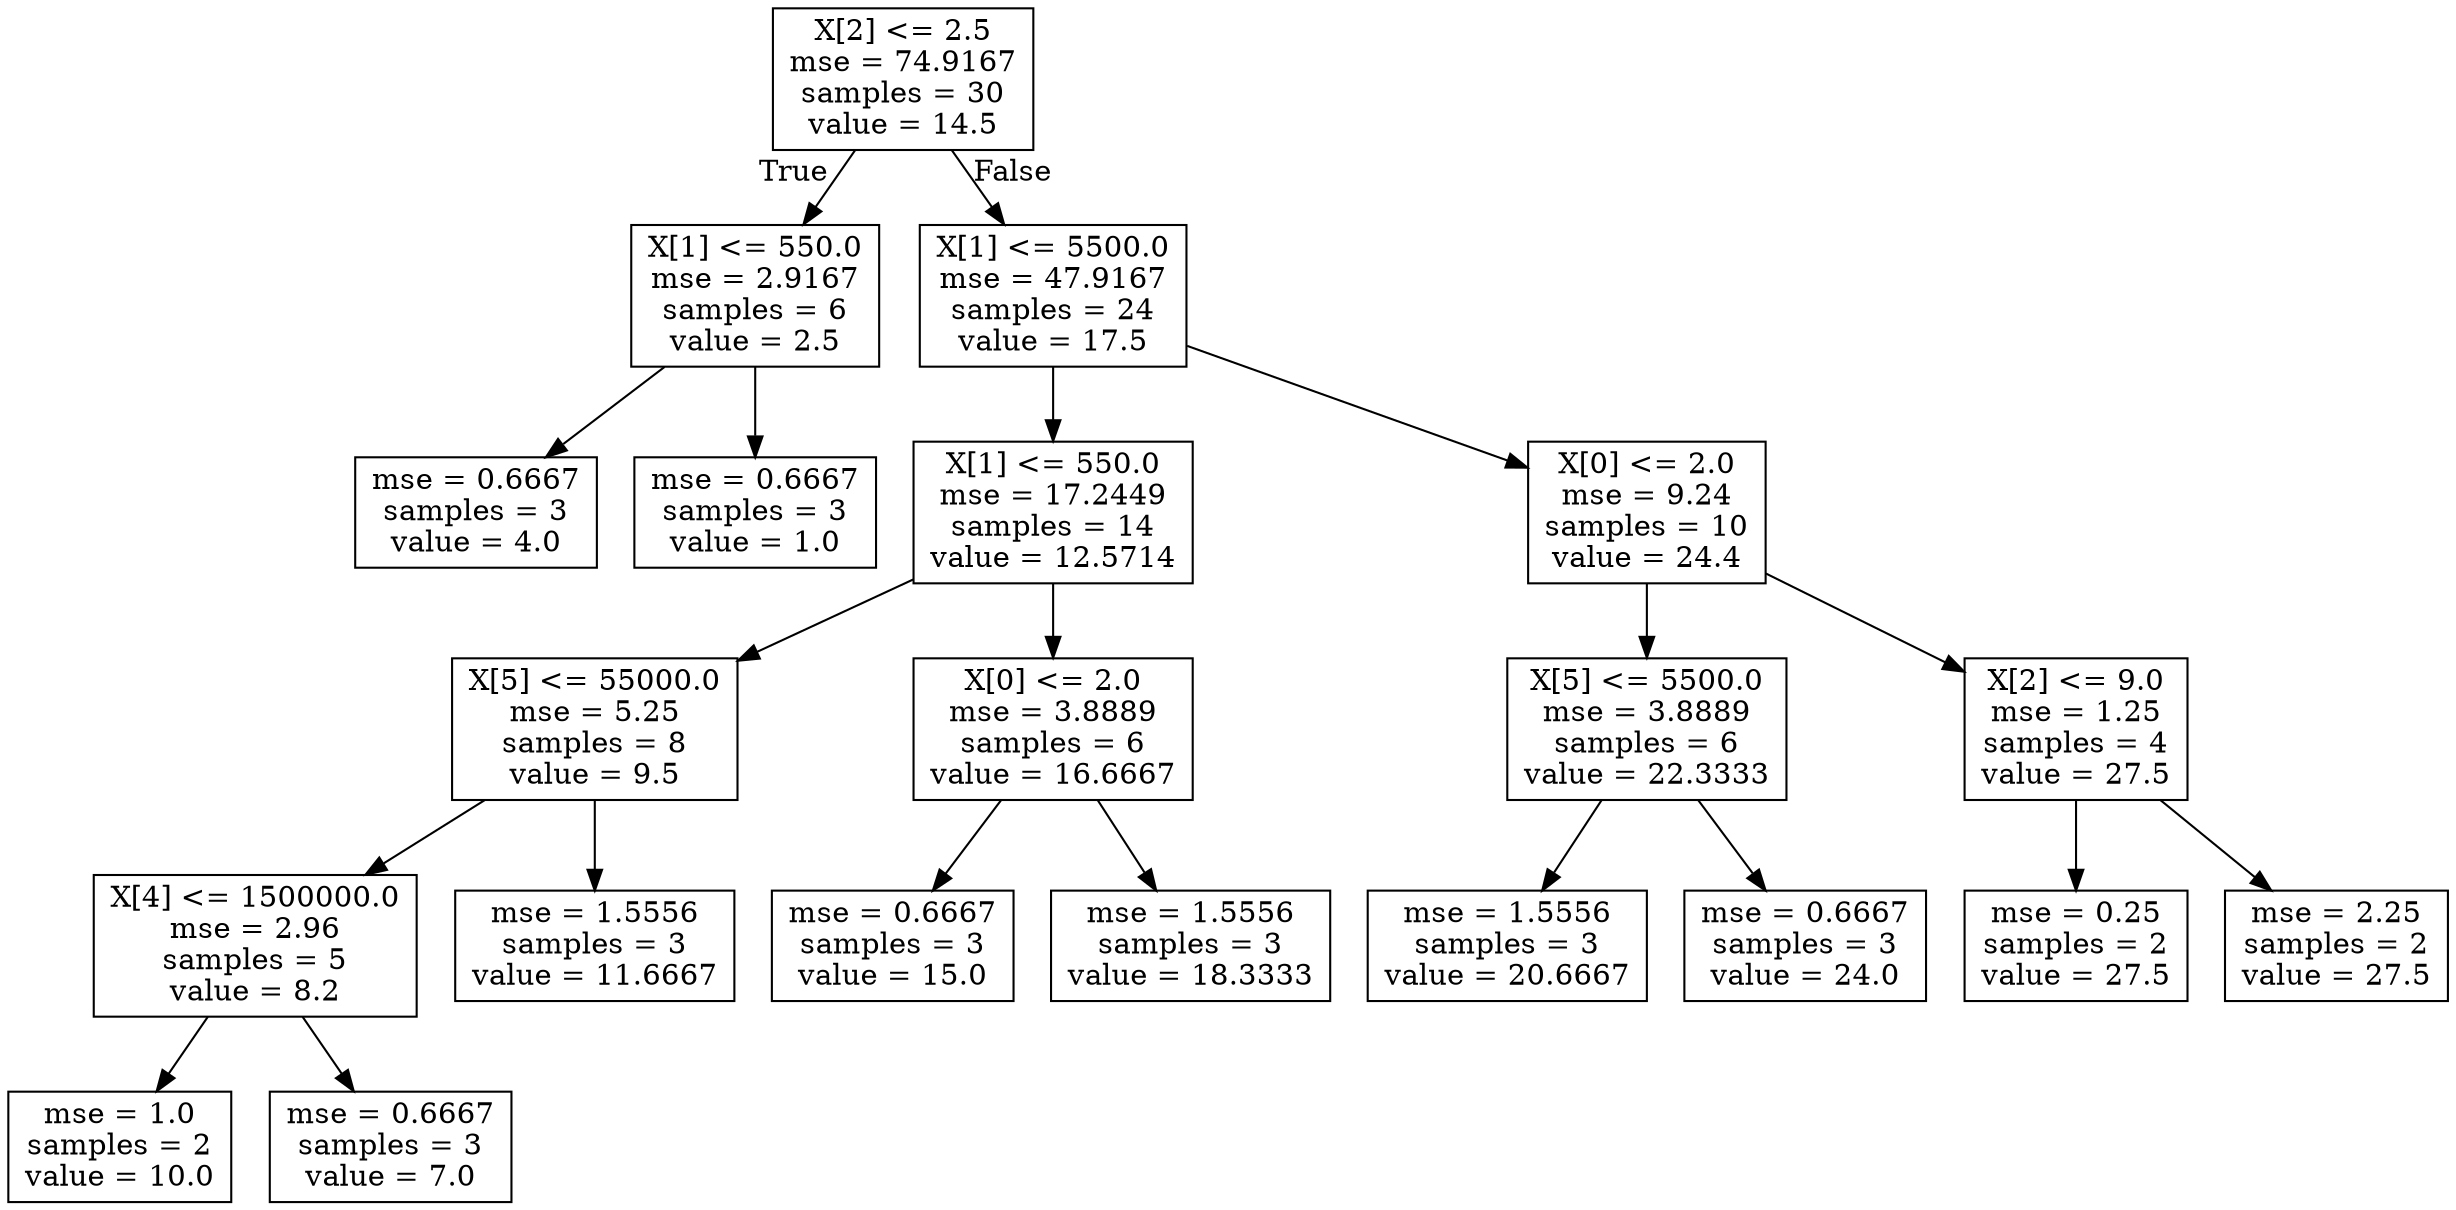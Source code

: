 digraph Tree {
node [shape=box] ;
0 [label="X[2] <= 2.5\nmse = 74.9167\nsamples = 30\nvalue = 14.5"] ;
1 [label="X[1] <= 550.0\nmse = 2.9167\nsamples = 6\nvalue = 2.5"] ;
0 -> 1 [labeldistance=2.5, labelangle=45, headlabel="True"] ;
2 [label="mse = 0.6667\nsamples = 3\nvalue = 4.0"] ;
1 -> 2 ;
3 [label="mse = 0.6667\nsamples = 3\nvalue = 1.0"] ;
1 -> 3 ;
4 [label="X[1] <= 5500.0\nmse = 47.9167\nsamples = 24\nvalue = 17.5"] ;
0 -> 4 [labeldistance=2.5, labelangle=-45, headlabel="False"] ;
5 [label="X[1] <= 550.0\nmse = 17.2449\nsamples = 14\nvalue = 12.5714"] ;
4 -> 5 ;
6 [label="X[5] <= 55000.0\nmse = 5.25\nsamples = 8\nvalue = 9.5"] ;
5 -> 6 ;
7 [label="X[4] <= 1500000.0\nmse = 2.96\nsamples = 5\nvalue = 8.2"] ;
6 -> 7 ;
8 [label="mse = 1.0\nsamples = 2\nvalue = 10.0"] ;
7 -> 8 ;
9 [label="mse = 0.6667\nsamples = 3\nvalue = 7.0"] ;
7 -> 9 ;
10 [label="mse = 1.5556\nsamples = 3\nvalue = 11.6667"] ;
6 -> 10 ;
11 [label="X[0] <= 2.0\nmse = 3.8889\nsamples = 6\nvalue = 16.6667"] ;
5 -> 11 ;
12 [label="mse = 0.6667\nsamples = 3\nvalue = 15.0"] ;
11 -> 12 ;
13 [label="mse = 1.5556\nsamples = 3\nvalue = 18.3333"] ;
11 -> 13 ;
14 [label="X[0] <= 2.0\nmse = 9.24\nsamples = 10\nvalue = 24.4"] ;
4 -> 14 ;
15 [label="X[5] <= 5500.0\nmse = 3.8889\nsamples = 6\nvalue = 22.3333"] ;
14 -> 15 ;
16 [label="mse = 1.5556\nsamples = 3\nvalue = 20.6667"] ;
15 -> 16 ;
17 [label="mse = 0.6667\nsamples = 3\nvalue = 24.0"] ;
15 -> 17 ;
18 [label="X[2] <= 9.0\nmse = 1.25\nsamples = 4\nvalue = 27.5"] ;
14 -> 18 ;
19 [label="mse = 0.25\nsamples = 2\nvalue = 27.5"] ;
18 -> 19 ;
20 [label="mse = 2.25\nsamples = 2\nvalue = 27.5"] ;
18 -> 20 ;
}